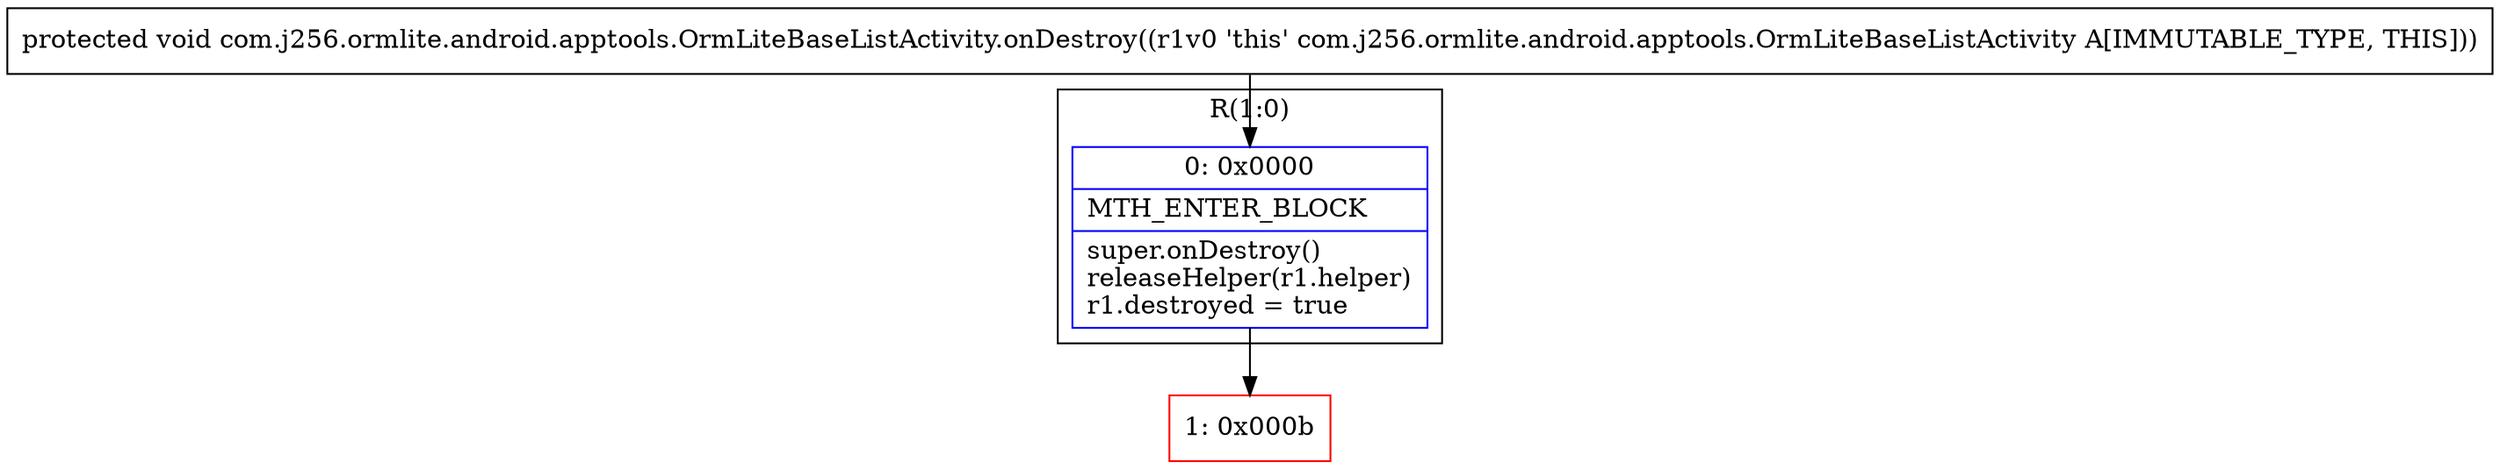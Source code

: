 digraph "CFG forcom.j256.ormlite.android.apptools.OrmLiteBaseListActivity.onDestroy()V" {
subgraph cluster_Region_78766938 {
label = "R(1:0)";
node [shape=record,color=blue];
Node_0 [shape=record,label="{0\:\ 0x0000|MTH_ENTER_BLOCK\l|super.onDestroy()\lreleaseHelper(r1.helper)\lr1.destroyed = true\l}"];
}
Node_1 [shape=record,color=red,label="{1\:\ 0x000b}"];
MethodNode[shape=record,label="{protected void com.j256.ormlite.android.apptools.OrmLiteBaseListActivity.onDestroy((r1v0 'this' com.j256.ormlite.android.apptools.OrmLiteBaseListActivity A[IMMUTABLE_TYPE, THIS])) }"];
MethodNode -> Node_0;
Node_0 -> Node_1;
}

